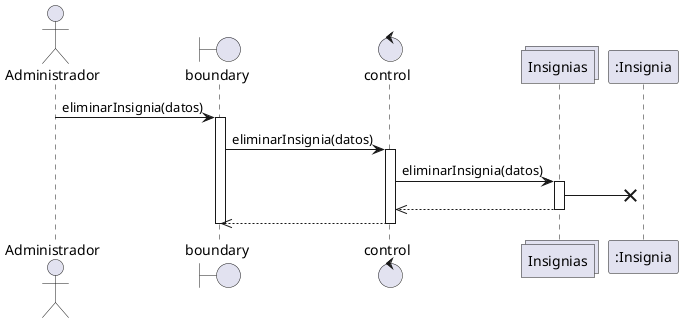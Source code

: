 @startuml Eliminar Insignia
actor "Administrador" as Administrador
boundary boundary
control control
collections Insignias as Usuarios 
participant ":Insignia" as user
Administrador->boundary: eliminarInsignia(datos)
activate boundary
boundary->control:eliminarInsignia(datos)
activate control
control->Usuarios:eliminarInsignia(datos)
activate Usuarios
Usuarios->x user
control<<--Usuarios
deactivate Usuarios
boundary<<--control
deactivate control
deactivate boundary
@enduml